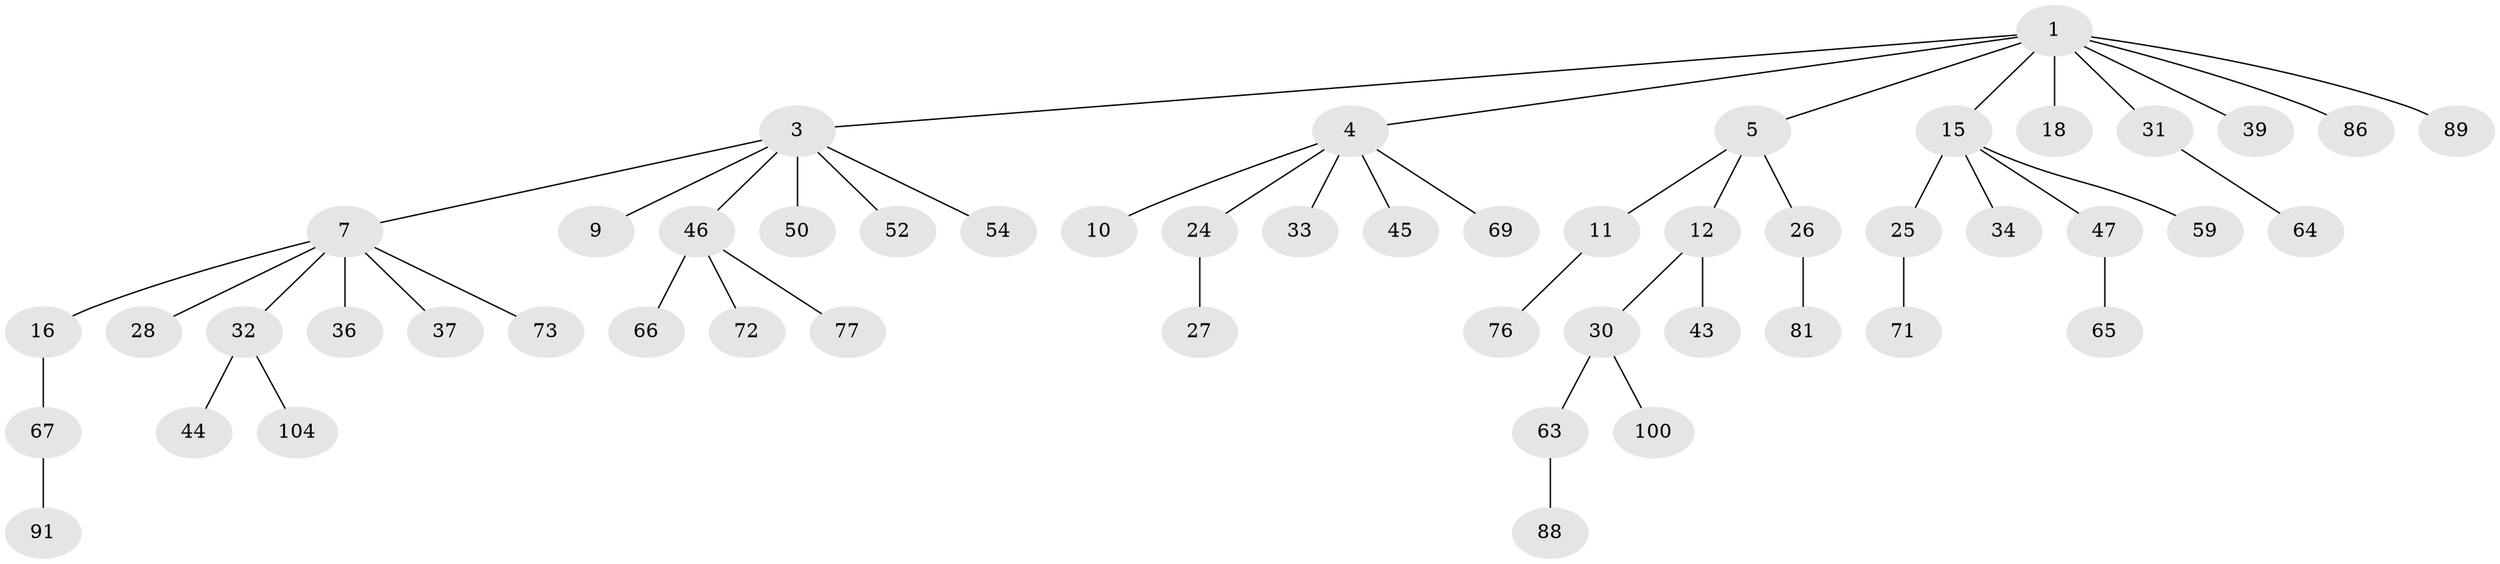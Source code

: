 // original degree distribution, {6: 0.019230769230769232, 5: 0.009615384615384616, 7: 0.009615384615384616, 3: 0.15384615384615385, 4: 0.07692307692307693, 2: 0.25, 1: 0.4807692307692308}
// Generated by graph-tools (version 1.1) at 2025/19/03/04/25 18:19:17]
// undirected, 52 vertices, 51 edges
graph export_dot {
graph [start="1"]
  node [color=gray90,style=filled];
  1 [super="+2"];
  3;
  4 [super="+40"];
  5 [super="+6"];
  7 [super="+8+17+13"];
  9 [super="+19"];
  10 [super="+101+57"];
  11 [super="+20+82"];
  12 [super="+53"];
  15 [super="+22+21"];
  16;
  18 [super="+55"];
  24 [super="+62"];
  25 [super="+85"];
  26 [super="+75"];
  27;
  28 [super="+61"];
  30;
  31 [super="+49+38"];
  32 [super="+68+35"];
  33;
  34 [super="+41"];
  36 [super="+60"];
  37 [super="+98"];
  39 [super="+84"];
  43;
  44;
  45;
  46 [super="+48"];
  47;
  50 [super="+93"];
  52;
  54;
  59;
  63 [super="+74"];
  64;
  65 [super="+70"];
  66;
  67;
  69;
  71 [super="+95+80"];
  72;
  73;
  76;
  77 [super="+96"];
  81 [super="+87"];
  86;
  88;
  89;
  91;
  100;
  104;
  1 -- 4;
  1 -- 15;
  1 -- 18;
  1 -- 86;
  1 -- 89;
  1 -- 3;
  1 -- 5;
  1 -- 39;
  1 -- 31;
  3 -- 7;
  3 -- 9;
  3 -- 46;
  3 -- 50;
  3 -- 52;
  3 -- 54;
  4 -- 10;
  4 -- 24;
  4 -- 33;
  4 -- 69;
  4 -- 45;
  5 -- 11;
  5 -- 26;
  5 -- 12;
  7 -- 73;
  7 -- 28;
  7 -- 16;
  7 -- 32;
  7 -- 36;
  7 -- 37;
  11 -- 76;
  12 -- 30;
  12 -- 43;
  15 -- 25;
  15 -- 59;
  15 -- 34;
  15 -- 47;
  16 -- 67;
  24 -- 27;
  25 -- 71;
  26 -- 81;
  30 -- 63;
  30 -- 100;
  31 -- 64;
  32 -- 104;
  32 -- 44;
  46 -- 72;
  46 -- 66;
  46 -- 77;
  47 -- 65;
  63 -- 88;
  67 -- 91;
}
